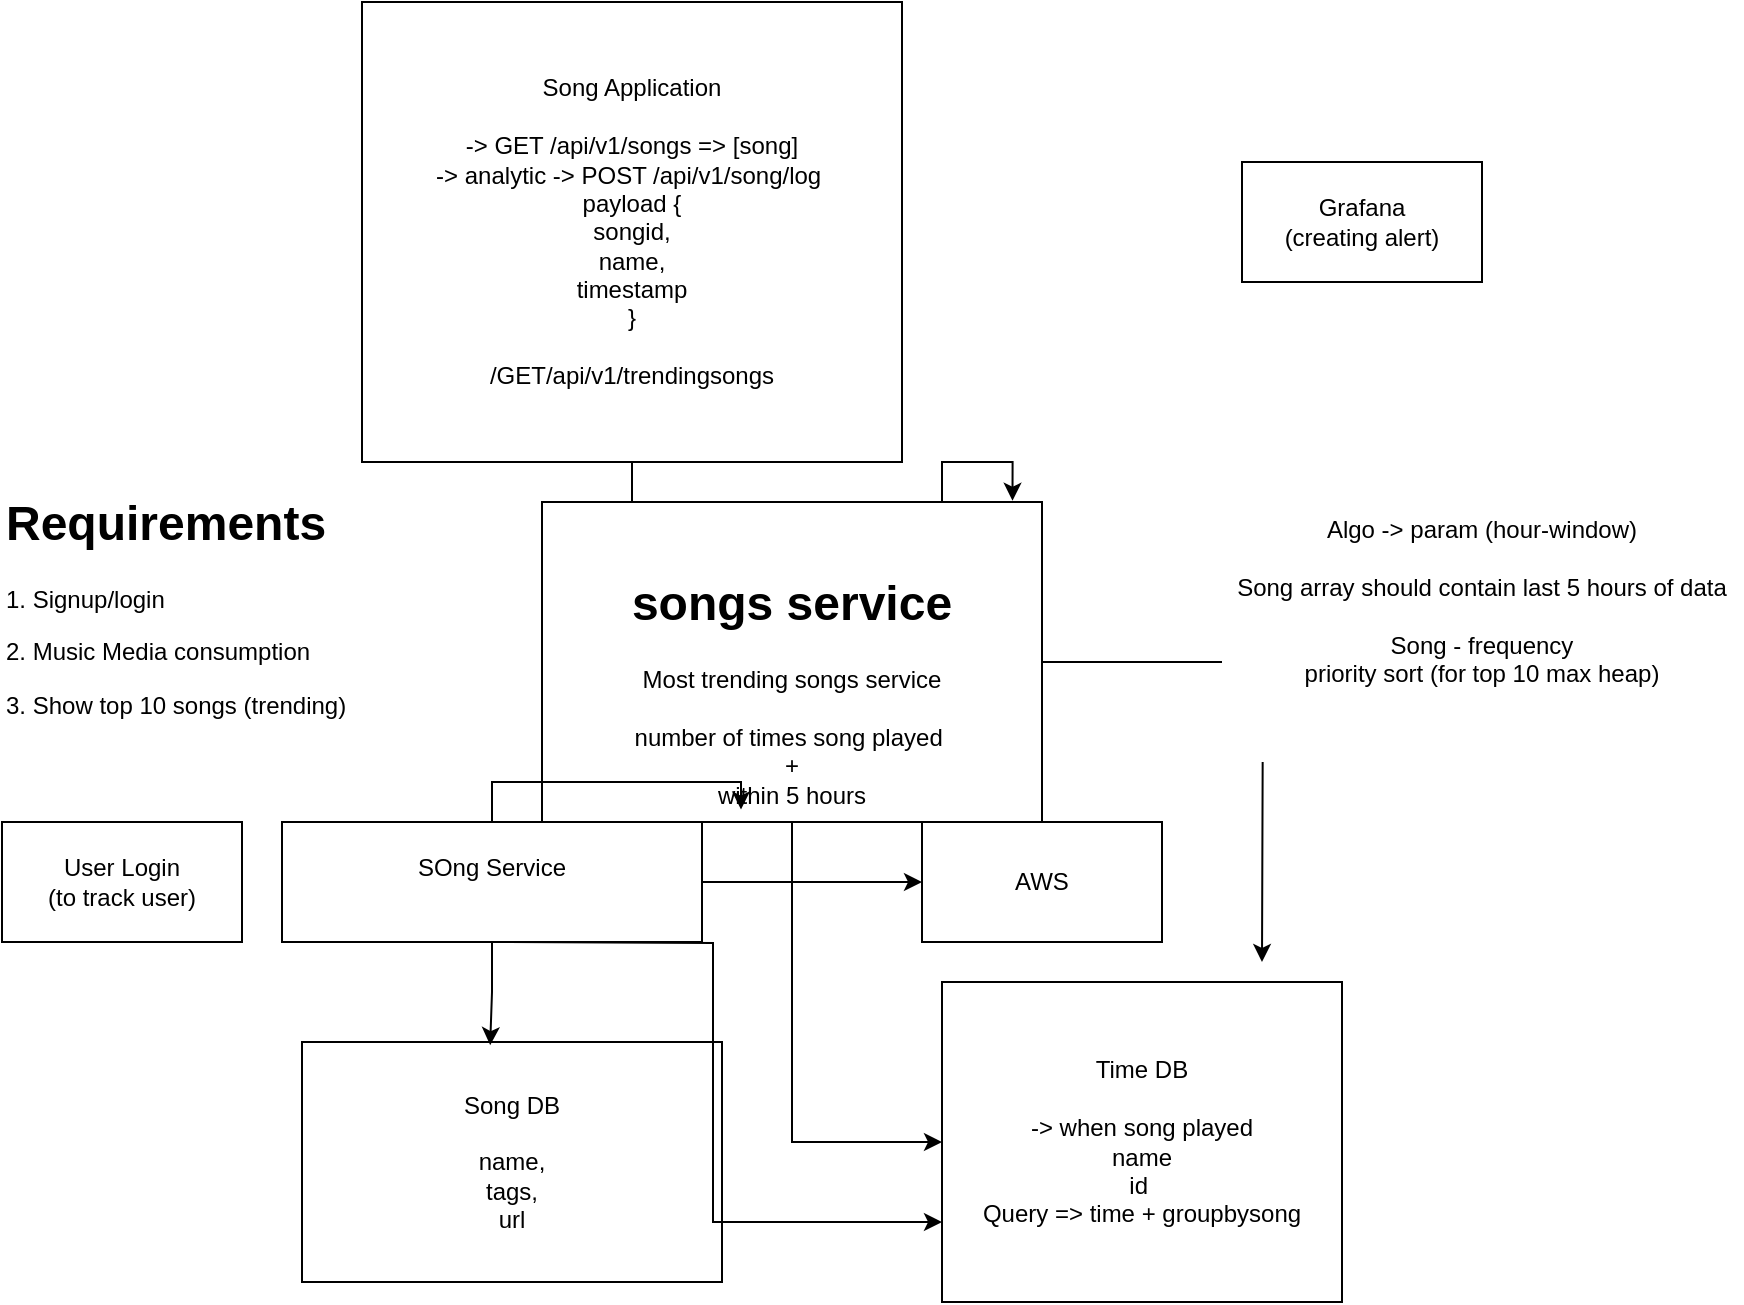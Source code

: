 <mxfile version="26.0.9">
  <diagram name="Page-1" id="-iuBVk3HLIv2vVfL2JGa">
    <mxGraphModel dx="1485" dy="1832" grid="1" gridSize="10" guides="1" tooltips="1" connect="1" arrows="1" fold="1" page="1" pageScale="1" pageWidth="850" pageHeight="1100" math="0" shadow="0">
      <root>
        <mxCell id="0" />
        <mxCell id="1" parent="0" />
        <mxCell id="QikCQaTpfB3SByb-oad5-3" value="&lt;h1 style=&quot;margin-top: 0px;&quot;&gt;Requirements&lt;/h1&gt;&lt;p&gt;1. Signup/login&amp;nbsp;&lt;/p&gt;&lt;p&gt;2. Music Media consumption&lt;/p&gt;&lt;p&gt;3. Show top 10 songs (trending)&lt;/p&gt;" style="text;html=1;whiteSpace=wrap;overflow=hidden;rounded=0;" vertex="1" parent="1">
          <mxGeometry x="120" y="60" width="350" height="190" as="geometry" />
        </mxCell>
        <mxCell id="QikCQaTpfB3SByb-oad5-4" value="User Login&lt;div&gt;(to track user)&lt;/div&gt;" style="rounded=0;whiteSpace=wrap;html=1;" vertex="1" parent="1">
          <mxGeometry x="120" y="230" width="120" height="60" as="geometry" />
        </mxCell>
        <mxCell id="QikCQaTpfB3SByb-oad5-15" style="edgeStyle=orthogonalEdgeStyle;rounded=0;orthogonalLoop=1;jettySize=auto;html=1;entryX=0;entryY=0.5;entryDx=0;entryDy=0;" edge="1" parent="1" source="QikCQaTpfB3SByb-oad5-5" target="QikCQaTpfB3SByb-oad5-7">
          <mxGeometry relative="1" as="geometry" />
        </mxCell>
        <mxCell id="QikCQaTpfB3SByb-oad5-5" value="SOng Service&lt;div&gt;&lt;br&gt;&lt;/div&gt;" style="rounded=0;whiteSpace=wrap;html=1;" vertex="1" parent="1">
          <mxGeometry x="260" y="230" width="210" height="60" as="geometry" />
        </mxCell>
        <mxCell id="QikCQaTpfB3SByb-oad5-6" value="&lt;div&gt;Song DB&lt;/div&gt;&lt;div&gt;&lt;br&gt;&lt;/div&gt;&lt;div&gt;name,&lt;/div&gt;&lt;div&gt;tags,&lt;/div&gt;&lt;div&gt;url&lt;/div&gt;" style="rounded=0;whiteSpace=wrap;html=1;" vertex="1" parent="1">
          <mxGeometry x="270" y="340" width="210" height="120" as="geometry" />
        </mxCell>
        <mxCell id="QikCQaTpfB3SByb-oad5-7" value="AWS" style="rounded=0;whiteSpace=wrap;html=1;" vertex="1" parent="1">
          <mxGeometry x="580" y="230" width="120" height="60" as="geometry" />
        </mxCell>
        <mxCell id="QikCQaTpfB3SByb-oad5-8" value="Time DB&lt;div&gt;&lt;br&gt;&lt;/div&gt;&lt;div&gt;-&amp;gt; when song played&lt;/div&gt;&lt;div&gt;name&lt;/div&gt;&lt;div&gt;id&amp;nbsp;&lt;/div&gt;&lt;div&gt;Query =&amp;gt; time + groupbysong&lt;/div&gt;" style="rounded=0;whiteSpace=wrap;html=1;" vertex="1" parent="1">
          <mxGeometry x="590" y="310" width="200" height="160" as="geometry" />
        </mxCell>
        <mxCell id="QikCQaTpfB3SByb-oad5-9" style="edgeStyle=orthogonalEdgeStyle;rounded=0;orthogonalLoop=1;jettySize=auto;html=1;entryX=0;entryY=0.75;entryDx=0;entryDy=0;exitX=0.715;exitY=0.978;exitDx=0;exitDy=0;exitPerimeter=0;" edge="1" parent="1" target="QikCQaTpfB3SByb-oad5-8">
          <mxGeometry relative="1" as="geometry">
            <mxPoint x="360.0" y="290.0" as="sourcePoint" />
            <mxPoint x="523.05" y="422.04" as="targetPoint" />
          </mxGeometry>
        </mxCell>
        <mxCell id="QikCQaTpfB3SByb-oad5-12" style="edgeStyle=orthogonalEdgeStyle;rounded=0;orthogonalLoop=1;jettySize=auto;html=1;entryX=0;entryY=0.5;entryDx=0;entryDy=0;" edge="1" parent="1" source="QikCQaTpfB3SByb-oad5-10" target="QikCQaTpfB3SByb-oad5-8">
          <mxGeometry relative="1" as="geometry" />
        </mxCell>
        <mxCell id="QikCQaTpfB3SByb-oad5-19" style="edgeStyle=orthogonalEdgeStyle;rounded=0;orthogonalLoop=1;jettySize=auto;html=1;" edge="1" parent="1" source="QikCQaTpfB3SByb-oad5-10">
          <mxGeometry relative="1" as="geometry">
            <mxPoint x="750" y="300" as="targetPoint" />
          </mxGeometry>
        </mxCell>
        <mxCell id="QikCQaTpfB3SByb-oad5-10" value="&lt;div&gt;&lt;br&gt;&lt;/div&gt;&lt;h1&gt;songs service&lt;/h1&gt;Most trending songs service&lt;div&gt;&lt;br&gt;&lt;/div&gt;&lt;div&gt;number of times song played&amp;nbsp;&lt;/div&gt;&lt;div&gt;+&lt;/div&gt;&lt;div&gt;within 5 hours&lt;/div&gt;" style="rounded=0;whiteSpace=wrap;html=1;" vertex="1" parent="1">
          <mxGeometry x="390" y="70" width="250" height="160" as="geometry" />
        </mxCell>
        <mxCell id="QikCQaTpfB3SByb-oad5-11" style="edgeStyle=orthogonalEdgeStyle;rounded=0;orthogonalLoop=1;jettySize=auto;html=1;entryX=0.448;entryY=0.013;entryDx=0;entryDy=0;entryPerimeter=0;" edge="1" parent="1" source="QikCQaTpfB3SByb-oad5-5" target="QikCQaTpfB3SByb-oad5-6">
          <mxGeometry relative="1" as="geometry" />
        </mxCell>
        <mxCell id="QikCQaTpfB3SByb-oad5-14" style="edgeStyle=orthogonalEdgeStyle;rounded=0;orthogonalLoop=1;jettySize=auto;html=1;entryX=0.398;entryY=0.961;entryDx=0;entryDy=0;entryPerimeter=0;" edge="1" parent="1" source="QikCQaTpfB3SByb-oad5-5" target="QikCQaTpfB3SByb-oad5-10">
          <mxGeometry relative="1" as="geometry" />
        </mxCell>
        <mxCell id="QikCQaTpfB3SByb-oad5-16" value="Algo -&amp;gt; param (hour-window)&lt;div&gt;&lt;br&gt;&lt;/div&gt;&lt;div&gt;Song array should contain last 5 hours of data&lt;br&gt;&lt;div&gt;&lt;br&gt;&lt;/div&gt;&lt;div&gt;Song - frequency&lt;/div&gt;&lt;/div&gt;&lt;div&gt;priority sort (for top 10 max heap)&lt;/div&gt;" style="text;html=1;align=center;verticalAlign=middle;whiteSpace=wrap;rounded=0;fillColor=default;" vertex="1" parent="1">
          <mxGeometry x="730" y="40" width="260" height="160" as="geometry" />
        </mxCell>
        <mxCell id="QikCQaTpfB3SByb-oad5-18" style="edgeStyle=orthogonalEdgeStyle;rounded=0;orthogonalLoop=1;jettySize=auto;html=1;entryX=0.941;entryY=-0.004;entryDx=0;entryDy=0;entryPerimeter=0;" edge="1" parent="1" source="QikCQaTpfB3SByb-oad5-17" target="QikCQaTpfB3SByb-oad5-10">
          <mxGeometry relative="1" as="geometry">
            <mxPoint x="620" y="50" as="targetPoint" />
          </mxGeometry>
        </mxCell>
        <mxCell id="QikCQaTpfB3SByb-oad5-17" value="Song Application&lt;div&gt;&lt;br&gt;&lt;/div&gt;&lt;div&gt;-&amp;gt; GET /api/v1/songs =&amp;gt; [song]&lt;/div&gt;&lt;div&gt;-&amp;gt; analytic -&amp;gt; POST /api/v1/song/log&amp;nbsp;&lt;/div&gt;&lt;div&gt;payload {&lt;/div&gt;&lt;div&gt;songid,&lt;/div&gt;&lt;div&gt;name,&lt;/div&gt;&lt;div&gt;timestamp&lt;/div&gt;&lt;div&gt;}&lt;/div&gt;&lt;div&gt;&lt;br&gt;&lt;/div&gt;&lt;div&gt;/GET/api/v1/trendingsongs&lt;/div&gt;" style="rounded=0;whiteSpace=wrap;html=1;" vertex="1" parent="1">
          <mxGeometry x="300" y="-180" width="270" height="230" as="geometry" />
        </mxCell>
        <mxCell id="QikCQaTpfB3SByb-oad5-20" value="Grafana&lt;div&gt;(creating alert)&lt;/div&gt;" style="rounded=0;whiteSpace=wrap;html=1;" vertex="1" parent="1">
          <mxGeometry x="740" y="-100" width="120" height="60" as="geometry" />
        </mxCell>
      </root>
    </mxGraphModel>
  </diagram>
</mxfile>
